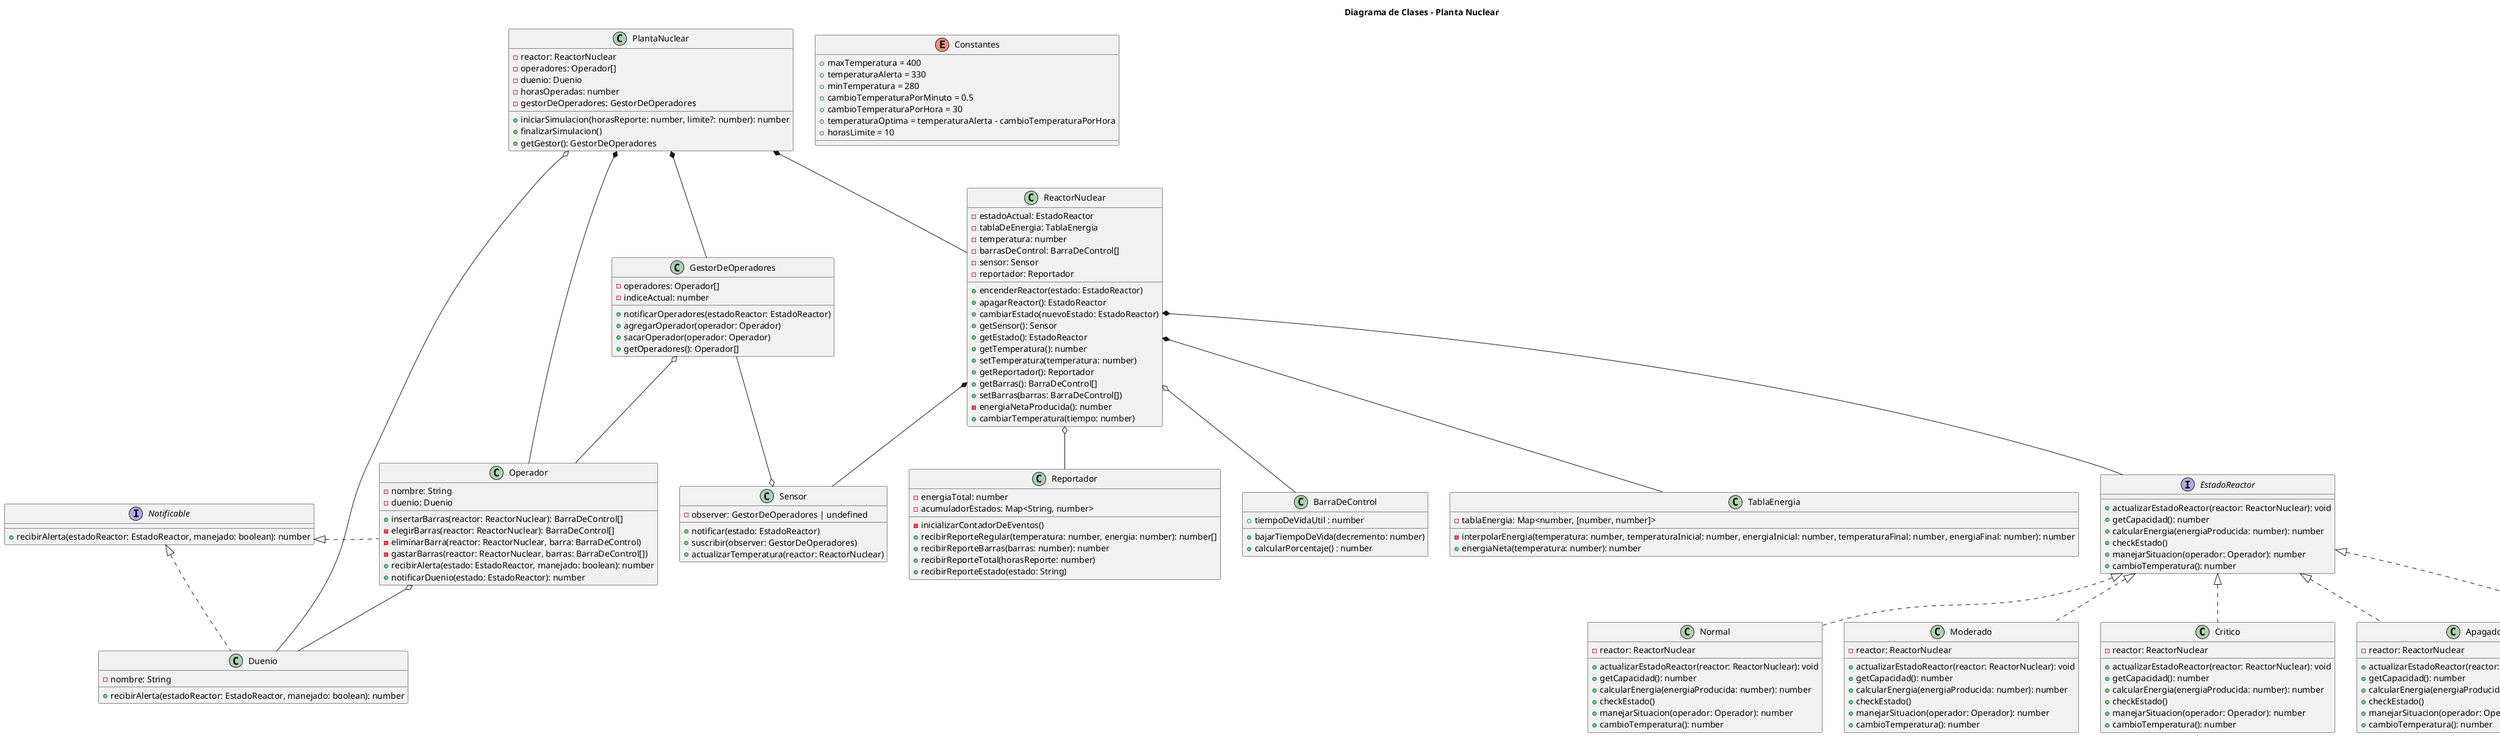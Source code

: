 @startuml Planta Nuclear
title Diagrama de Clases - Planta Nuclear

interface Notificable {
    + recibirAlerta(estadoReactor: EstadoReactor, manejado: boolean): number
}

class Duenio implements Notificable {
    -nombre: String
    
    + recibirAlerta(estadoReactor: EstadoReactor, manejado: boolean): number
}

class GestorDeOperadores {
    - operadores: Operador[]
    - indiceActual: number

    + notificarOperadores(estadoReactor: EstadoReactor)
    + agregarOperador(operador: Operador)
    + sacarOperador(operador: Operador)
    + getOperadores(): Operador[]
}

class Operador implements Notificable {
    - nombre: String
    - duenio: Duenio

    + insertarBarras(reactor: ReactorNuclear): BarraDeControl[]
    - elegirBarras(reactor: ReactorNuclear): BarraDeControl[]
    - eliminarBarra(reactor: ReactorNuclear, barra: BarraDeControl)
    - gastarBarras(reactor: ReactorNuclear, barras: BarraDeControl[])
    + recibirAlerta(estado: EstadoReactor, manejado: boolean): number
    + notificarDuenio(estado: EstadoReactor): number
}

class Reportador {
    - energiaTotal: number
    - acumuladorEstados: Map<String, number>

    - inicializarContadorDeEventos()
    + recibirReporteRegular(temperatura: number, energia: number): number[]
    + recibirReporteBarras(barras: number): number
    + recibirReporteTotal(horasReporte: number)
    + recibirReporteEstado(estado: String)
}

class PlantaNuclear {
    - reactor: ReactorNuclear
    - operadores: Operador[]
    - duenio: Duenio
    - horasOperadas: number
    - gestorDeOperadores: GestorDeOperadores

    + iniciarSimulacion(horasReporte: number, limite?: number): number
    + finalizarSimulacion()
    + getGestor(): GestorDeOperadores
}

class ReactorNuclear {
    - estadoActual: EstadoReactor
    - tablaDeEnergia: TablaEnergia
    - temperatura: number
    - barrasDeControl: BarraDeControl[]
    - sensor: Sensor
    - reportador: Reportador

    + encenderReactor(estado: EstadoReactor)
    + apagarReactor(): EstadoReactor
    + cambiarEstado(nuevoEstado: EstadoReactor)
    + getSensor(): Sensor
    + getEstado(): EstadoReactor
    + getTemperatura(): number
    + setTemperatura(temperatura: number)
    + getReportador(): Reportador
    + getBarras(): BarraDeControl[]
    + setBarras(barras: BarraDeControl[])
    - energiaNetaProducida(): number
    + cambiarTemperatura(tiempo: number)
}

class Sensor {
    - observer: GestorDeOperadores | undefined

    + notificar(estado: EstadoReactor)
    + suscribir(observer: GestorDeOperadores)
    + actualizarTemperatura(reactor: ReactorNuclear)
}

class BarraDeControl {
    + tiempoDeVidaUtil : number
    
    + bajarTiempoDeVida(decremento: number)
    + calcularPorcentaje() : number
}

class TablaEnergia {
    - tablaEnergia: Map<number, [number, number]>

    - interpolarEnergia(temperatura: number, temperaturaInicial: number, energiaInicial: number, temperaturaFinal: number, energiaFinal: number): number
    + energiaNeta(temperatura: number): number
}

Interface EstadoReactor {
    + actualizarEstadoReactor(reactor: ReactorNuclear): void
    + getCapacidad(): number
    + calcularEnergia(energiaProducida: number): number
    + checkEstado()
    + manejarSituacion(operador: Operador): number
    + cambioTemperatura(): number
}

class Frio implements EstadoReactor {
    - reactor: ReactorNuclear

    + actualizarEstadoReactor(reactor: ReactorNuclear): void
    + getCapacidad(): number
    + calcularEnergia(energiaProducida: number): number
    + checkEstado()
    + manejarSituacion(operador: Operador): number
    + cambioTemperatura(): number
}

class Normal implements EstadoReactor {
    - reactor: ReactorNuclear

    + actualizarEstadoReactor(reactor: ReactorNuclear): void
    + getCapacidad(): number
    + calcularEnergia(energiaProducida: number): number
    + checkEstado()
    + manejarSituacion(operador: Operador): number
    + cambioTemperatura(): number
}

class Moderado implements EstadoReactor {
    - reactor: ReactorNuclear

    + actualizarEstadoReactor(reactor: ReactorNuclear): void
    + getCapacidad(): number
    + calcularEnergia(energiaProducida: number): number
    + checkEstado()
    + manejarSituacion(operador: Operador): number
    + cambioTemperatura(): number
}

class Critico implements EstadoReactor {
    - reactor: ReactorNuclear

    + actualizarEstadoReactor(reactor: ReactorNuclear): void
    + getCapacidad(): number
    + calcularEnergia(energiaProducida: number): number
    + checkEstado()
    + manejarSituacion(operador: Operador): number
    + cambioTemperatura(): number
}

class Apagado implements EstadoReactor {
    - reactor: ReactorNuclear

    + actualizarEstadoReactor(reactor: ReactorNuclear): void
    + getCapacidad(): number
    + calcularEnergia(energiaProducida: number): number
    + checkEstado()
    + manejarSituacion(operador: Operador): number
    + cambioTemperatura(): number
}

enum Constantes {
    + maxTemperatura = 400
    + temperaturaAlerta = 330
    + minTemperatura = 280
    + cambioTemperaturaPorMinuto = 0.5
    + cambioTemperaturaPorHora = 30
    + temperaturaOptima = temperaturaAlerta - cambioTemperaturaPorHora
    + horasLimite = 10
}

PlantaNuclear *-- Operador
PlantaNuclear o-- Duenio
PlantaNuclear *-down- ReactorNuclear
PlantaNuclear *-down- GestorDeOperadores

Notificable <|.[hidden] Duenio
Notificable <|.[hidden] Operador

ReactorNuclear *-- Sensor
ReactorNuclear o-- BarraDeControl
ReactorNuclear *-- EstadoReactor
ReactorNuclear *-- TablaEnergia
ReactorNuclear o-- Reportador
ReactorNuclear .[hidden]left. GestorDeOperadores

Sensor o-- GestorDeOperadores

GestorDeOperadores o-- Operador

Operador o-- Duenio

@enduml
